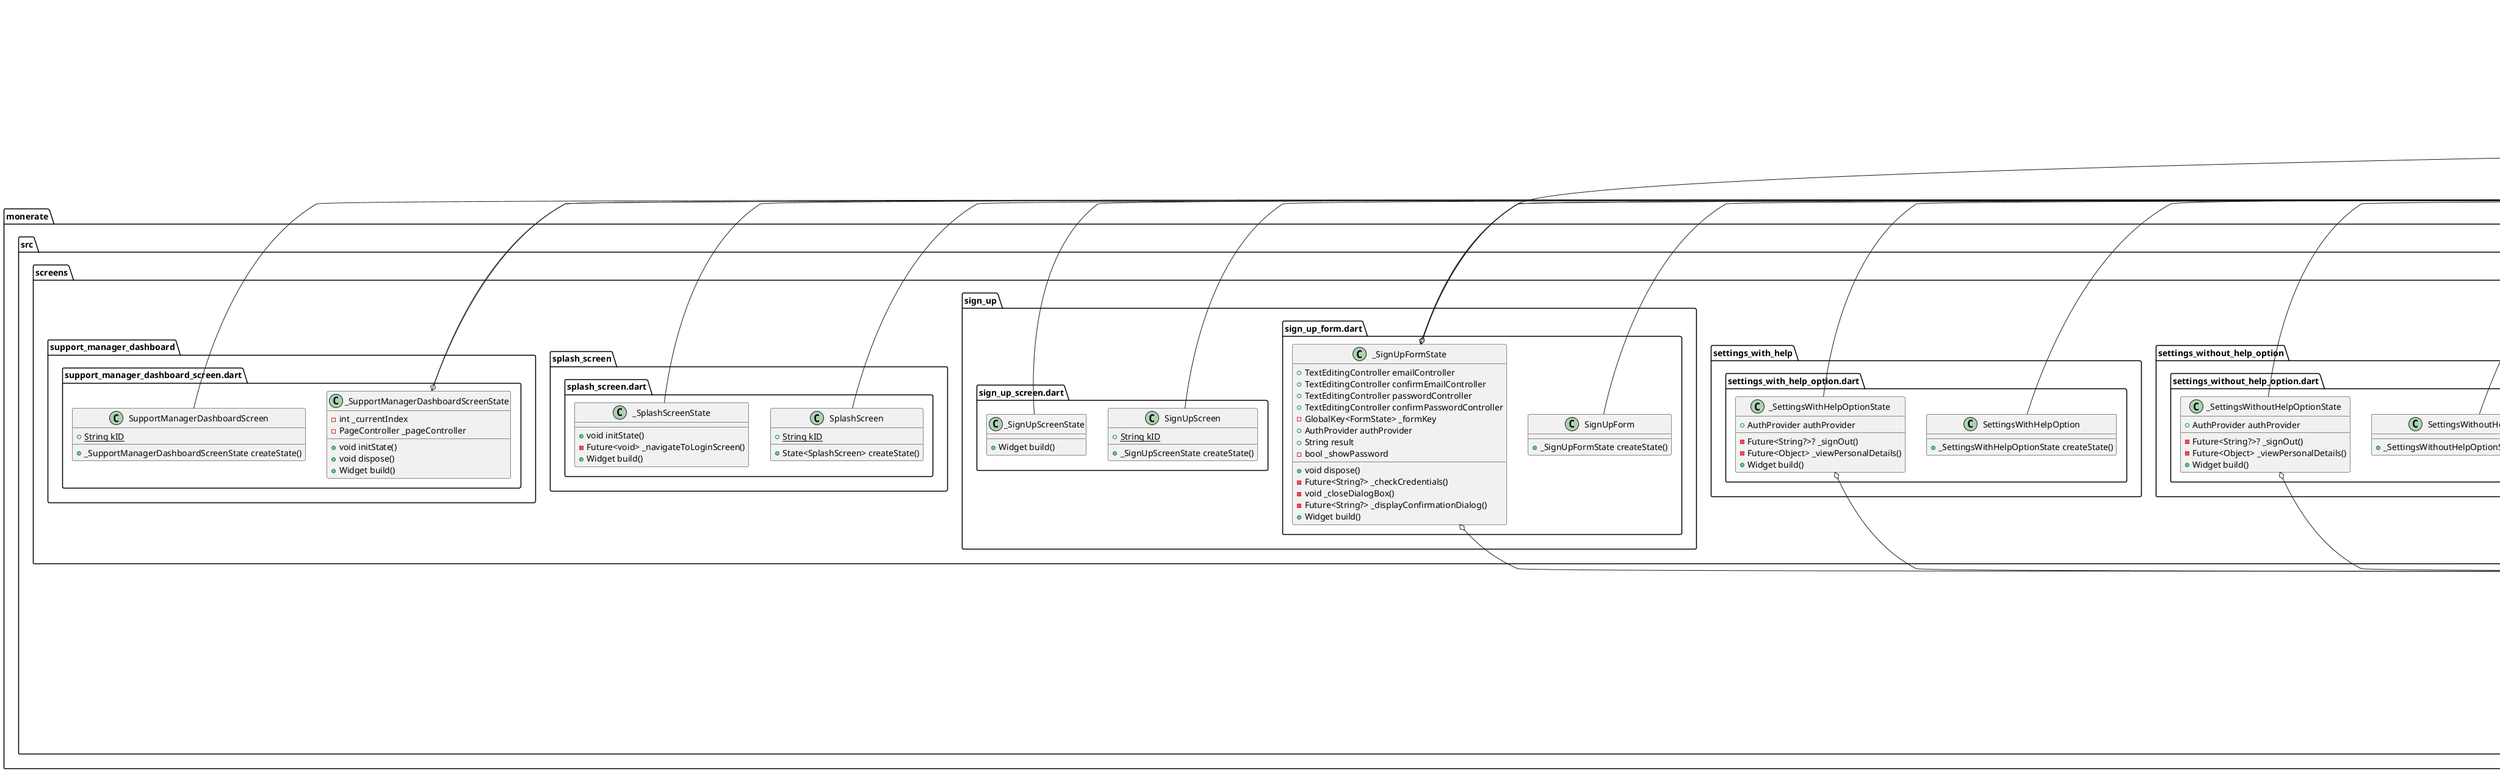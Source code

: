 @startuml
set namespaceSeparator ::

class "monerate::src::screens::change_email::change_email_screen.dart::ChangeEmailScreen" {
  {static} +String kID
  +_ChangeEmailScreenState createState()
}

"flutter::src::widgets::framework.dart::StatefulWidget" <|-- "monerate::src::screens::change_email::change_email_screen.dart::ChangeEmailScreen"

class "monerate::src::screens::change_email::change_email_screen.dart::_ChangeEmailScreenState" {
  +TextEditingController newEmailController
  +TextEditingController confirmEmailController
  +TextEditingController passwordController
  -GlobalKey<FormState> _formKey
  -bool _showPassword
  +AuthProvider authProvider
  +void dispose()
  -void _closeDialogBox()
  -Future<String?> _updateEmail()
  -Future<String?> _displayConfirmationDialog()
  +Widget build()
}

"monerate::src::screens::change_email::change_email_screen.dart::_ChangeEmailScreenState" o-- "flutter::src::widgets::editable_text.dart::TextEditingController"
"monerate::src::screens::change_email::change_email_screen.dart::_ChangeEmailScreenState" o-- "flutter::src::widgets::framework.dart::GlobalKey<FormState>"
"monerate::src::screens::change_email::change_email_screen.dart::_ChangeEmailScreenState" o-- "monerate::src::providers::auth_provider.dart::AuthProvider"
"flutter::src::widgets::framework.dart::State" <|-- "monerate::src::screens::change_email::change_email_screen.dart::_ChangeEmailScreenState"

class "monerate::src::screens::change_password::change_password_screen.dart::ChangePasswordScreen" {
  {static} +String kID
  +_ChangePasswordScreenState createState()
}

"flutter::src::widgets::framework.dart::StatefulWidget" <|-- "monerate::src::screens::change_password::change_password_screen.dart::ChangePasswordScreen"

class "monerate::src::screens::change_password::change_password_screen.dart::_ChangePasswordScreenState" {
  +TextEditingController oldPasswordController
  +TextEditingController newPasswordController
  +TextEditingController confirmNewPasswordController
  -GlobalKey<FormState> _formKey
  -bool _showPassword
  +AuthProvider authProvider
  +void dispose()
  -void _closeDialogBox()
  -Future<String?> _updatePassword()
  -Future<String?> _displayConfirmationDialog()
  +Widget build()
}

"monerate::src::screens::change_password::change_password_screen.dart::_ChangePasswordScreenState" o-- "flutter::src::widgets::editable_text.dart::TextEditingController"
"monerate::src::screens::change_password::change_password_screen.dart::_ChangePasswordScreenState" o-- "flutter::src::widgets::framework.dart::GlobalKey<FormState>"
"monerate::src::screens::change_password::change_password_screen.dart::_ChangePasswordScreenState" o-- "monerate::src::providers::auth_provider.dart::AuthProvider"
"flutter::src::widgets::framework.dart::State" <|-- "monerate::src::screens::change_password::change_password_screen.dart::_ChangePasswordScreenState"

class "monerate::src::screens::complete_profile::complete_profile_screen.dart::CompleteProfileScreen" {
  {static} +String kID
  +_CompleteProfileScreenState createState()
}

"flutter::src::widgets::framework.dart::StatefulWidget" <|-- "monerate::src::screens::complete_profile::complete_profile_screen.dart::CompleteProfileScreen"

class "monerate::src::screens::complete_profile::complete_profile_screen.dart::_CompleteProfileScreenState" {
  -int _currentIndex
  -PageController _pageController
  +void initState()
  +void dispose()
  +Widget build()
}

"monerate::src::screens::complete_profile::complete_profile_screen.dart::_CompleteProfileScreenState" o-- "flutter::src::widgets::page_view.dart::PageController"
"flutter::src::widgets::framework.dart::State" <|-- "monerate::src::screens::complete_profile::complete_profile_screen.dart::_CompleteProfileScreenState"

class "monerate::src::screens::complete_profile::end_user::complete_end_user_profile.dart::CompleteEndUserProfile" {
  {static} +String kID
  +_CompleteEndUserProfileState createState()
}

"flutter::src::widgets::framework.dart::StatefulWidget" <|-- "monerate::src::screens::complete_profile::end_user::complete_end_user_profile.dart::CompleteEndUserProfile"

class "monerate::src::screens::complete_profile::end_user::complete_end_user_profile.dart::_CompleteEndUserProfileState" {
  +TextEditingController firstNameController
  +TextEditingController lastNameController
  -GlobalKey<FormState> _formKey
  +AuthProvider authProvider
  +void dispose()
  +Widget build()
  -Future<String?> _updateProfile()
}

"monerate::src::screens::complete_profile::end_user::complete_end_user_profile.dart::_CompleteEndUserProfileState" o-- "flutter::src::widgets::editable_text.dart::TextEditingController"
"monerate::src::screens::complete_profile::end_user::complete_end_user_profile.dart::_CompleteEndUserProfileState" o-- "flutter::src::widgets::framework.dart::GlobalKey<FormState>"
"monerate::src::screens::complete_profile::end_user::complete_end_user_profile.dart::_CompleteEndUserProfileState" o-- "monerate::src::providers::auth_provider.dart::AuthProvider"
"flutter::src::widgets::framework.dart::State" <|-- "monerate::src::screens::complete_profile::end_user::complete_end_user_profile.dart::_CompleteEndUserProfileState"

class "monerate::src::screens::complete_profile::end_user::end_user_tab.dart::EndUserTab" {
  +_EndUserTabState createState()
}

"flutter::src::widgets::framework.dart::StatefulWidget" <|-- "monerate::src::screens::complete_profile::end_user::end_user_tab.dart::EndUserTab"

class "monerate::src::screens::complete_profile::end_user::end_user_tab.dart::_EndUserTabState" {
  +Widget build()
}

"flutter::src::widgets::framework.dart::State" <|-- "monerate::src::screens::complete_profile::end_user::end_user_tab.dart::_EndUserTabState"

class "monerate::src::screens::complete_profile::financial_advisor::complete_financial_advisor_profile.dart::CompleteFinancialAdvisorProfile" {
  {static} +String kID
  +_CompleteFinancialAdvisorProfileState createState()
}

"flutter::src::widgets::framework.dart::StatefulWidget" <|-- "monerate::src::screens::complete_profile::financial_advisor::complete_financial_advisor_profile.dart::CompleteFinancialAdvisorProfile"

class "monerate::src::screens::complete_profile::financial_advisor::complete_financial_advisor_profile.dart::_CompleteFinancialAdvisorProfileState" {
  +TextEditingController firstNameController
  +TextEditingController lastNameController
  +TextEditingController licenseIDController
  -GlobalKey<FormState> _formKey
  +AuthProvider authProvider
  +void dispose()
  +Widget build()
  -Future<String?> _updateProfile()
}

"monerate::src::screens::complete_profile::financial_advisor::complete_financial_advisor_profile.dart::_CompleteFinancialAdvisorProfileState" o-- "flutter::src::widgets::editable_text.dart::TextEditingController"
"monerate::src::screens::complete_profile::financial_advisor::complete_financial_advisor_profile.dart::_CompleteFinancialAdvisorProfileState" o-- "flutter::src::widgets::framework.dart::GlobalKey<FormState>"
"monerate::src::screens::complete_profile::financial_advisor::complete_financial_advisor_profile.dart::_CompleteFinancialAdvisorProfileState" o-- "monerate::src::providers::auth_provider.dart::AuthProvider"
"flutter::src::widgets::framework.dart::State" <|-- "monerate::src::screens::complete_profile::financial_advisor::complete_financial_advisor_profile.dart::_CompleteFinancialAdvisorProfileState"

class "monerate::src::screens::complete_profile::financial_advisor::financial_advisor_tab.dart::FinancialAdvisorTab" {
  +_FinancialAdvisorTabState createState()
}

"flutter::src::widgets::framework.dart::StatefulWidget" <|-- "monerate::src::screens::complete_profile::financial_advisor::financial_advisor_tab.dart::FinancialAdvisorTab"

class "monerate::src::screens::complete_profile::financial_advisor::financial_advisor_tab.dart::_FinancialAdvisorTabState" {
  +Widget build()
}

"flutter::src::widgets::framework.dart::State" <|-- "monerate::src::screens::complete_profile::financial_advisor::financial_advisor_tab.dart::_FinancialAdvisorTabState"

class "monerate::src::screens::complete_profile::support_manager::complete_support_manager_profile.dart::CompleteSupportManagerProfile" {
  {static} +String kID
  +_CompleteSupportManagerProfileState createState()
}

"flutter::src::widgets::framework.dart::StatefulWidget" <|-- "monerate::src::screens::complete_profile::support_manager::complete_support_manager_profile.dart::CompleteSupportManagerProfile"

class "monerate::src::screens::complete_profile::support_manager::complete_support_manager_profile.dart::_CompleteSupportManagerProfileState" {
  +TextEditingController firstNameController
  +TextEditingController lastNameController
  -GlobalKey<FormState> _formKey
  +AuthProvider authProvider
  +void dispose()
  +Widget build()
  -Future<String?> _updateProfile()
}

"monerate::src::screens::complete_profile::support_manager::complete_support_manager_profile.dart::_CompleteSupportManagerProfileState" o-- "flutter::src::widgets::editable_text.dart::TextEditingController"
"monerate::src::screens::complete_profile::support_manager::complete_support_manager_profile.dart::_CompleteSupportManagerProfileState" o-- "flutter::src::widgets::framework.dart::GlobalKey<FormState>"
"monerate::src::screens::complete_profile::support_manager::complete_support_manager_profile.dart::_CompleteSupportManagerProfileState" o-- "monerate::src::providers::auth_provider.dart::AuthProvider"
"flutter::src::widgets::framework.dart::State" <|-- "monerate::src::screens::complete_profile::support_manager::complete_support_manager_profile.dart::_CompleteSupportManagerProfileState"

class "monerate::src::screens::complete_profile::support_manager::support_manager_tab.dart::SupportManagerTab" {
  +_SupportManagerTabState createState()
}

"flutter::src::widgets::framework.dart::StatefulWidget" <|-- "monerate::src::screens::complete_profile::support_manager::support_manager_tab.dart::SupportManagerTab"

class "monerate::src::screens::complete_profile::support_manager::support_manager_tab.dart::_SupportManagerTabState" {
  +Widget build()
}

"flutter::src::widgets::framework.dart::State" <|-- "monerate::src::screens::complete_profile::support_manager::support_manager_tab.dart::_SupportManagerTabState"

class "monerate::src::screens::end_user_dashboard::balances_tab.dart::AccountBalancesTab" {
  +String uid
  +_AccountBalancesTabState createState()
}

"flutter::src::widgets::framework.dart::StatefulWidget" <|-- "monerate::src::screens::end_user_dashboard::balances_tab.dart::AccountBalancesTab"

class "monerate::src::screens::end_user_dashboard::balances_tab.dart::_AccountBalancesTabState" {
  +AuthProvider authProvider
  +DatabaseProvider databaseProvider
  +Stream<QuerySnapshot<Object?>> balanceStream
  +OpenBankingProvider openBankingProvider
  +LinkTokenConfiguration linkTokenConfiguration
  +void initState()
  +dynamic getBalances()
  -void _onSuccessCallback()
  -void _onExitCallback()
  -Future<void> _connectToPlaid()
  +Widget build()
}

"monerate::src::screens::end_user_dashboard::balances_tab.dart::_AccountBalancesTabState" o-- "monerate::src::providers::auth_provider.dart::AuthProvider"
"monerate::src::screens::end_user_dashboard::balances_tab.dart::_AccountBalancesTabState" o-- "monerate::src::providers::database_provider.dart::DatabaseProvider"
"monerate::src::screens::end_user_dashboard::balances_tab.dart::_AccountBalancesTabState" o-- "dart::async::Stream<QuerySnapshot<Object>>"
"monerate::src::screens::end_user_dashboard::balances_tab.dart::_AccountBalancesTabState" o-- "monerate::src::providers::open_banking_provider.dart::OpenBankingProvider"
"monerate::src::screens::end_user_dashboard::balances_tab.dart::_AccountBalancesTabState" o-- "plaid_flutter::src::core::link_configuration.dart::LinkTokenConfiguration"
"flutter::src::widgets::framework.dart::State" <|-- "monerate::src::screens::end_user_dashboard::balances_tab.dart::_AccountBalancesTabState"

class "monerate::src::screens::end_user_dashboard::end_user_dashboard_screen.dart::EndUserDashboardScreen" {
  {static} +String kID
  +_EndUserDashboardScreenState createState()
}

"flutter::src::widgets::framework.dart::StatefulWidget" <|-- "monerate::src::screens::end_user_dashboard::end_user_dashboard_screen.dart::EndUserDashboardScreen"

class "monerate::src::screens::end_user_dashboard::end_user_dashboard_screen.dart::_EndUserDashboardScreenState" {
  -int _currentIndex
  +String uid
  -PageController _pageController
  +AuthProvider authProvider
  +DatabaseProvider databaseProvider
  +void initState()
  +void dispose()
  +Future<void> getCurrentUser()
  +Widget build()
}

"monerate::src::screens::end_user_dashboard::end_user_dashboard_screen.dart::_EndUserDashboardScreenState" o-- "flutter::src::widgets::page_view.dart::PageController"
"monerate::src::screens::end_user_dashboard::end_user_dashboard_screen.dart::_EndUserDashboardScreenState" o-- "monerate::src::providers::auth_provider.dart::AuthProvider"
"monerate::src::screens::end_user_dashboard::end_user_dashboard_screen.dart::_EndUserDashboardScreenState" o-- "monerate::src::providers::database_provider.dart::DatabaseProvider"
"flutter::src::widgets::framework.dart::State" <|-- "monerate::src::screens::end_user_dashboard::end_user_dashboard_screen.dart::_EndUserDashboardScreenState"

class "monerate::src::screens::end_user_dashboard::news::news_article_screen.dart::NewsArticleScreen" {
  +String url
  +_NewsArticleScreenState createState()
}

"flutter::src::widgets::framework.dart::StatefulWidget" <|-- "monerate::src::screens::end_user_dashboard::news::news_article_screen.dart::NewsArticleScreen"

class "monerate::src::screens::end_user_dashboard::news::news_article_screen.dart::_NewsArticleScreenState" {
  -Completer<WebViewController> _completer
  +void initState()
  +Widget build()
}

"monerate::src::screens::end_user_dashboard::news::news_article_screen.dart::_NewsArticleScreenState" o-- "dart::async::Completer<WebViewController>"
"flutter::src::widgets::framework.dart::State" <|-- "monerate::src::screens::end_user_dashboard::news::news_article_screen.dart::_NewsArticleScreenState"

class "monerate::src::screens::end_user_dashboard::news::news_tab.dart::NewsTab" {
  +_NewsTabState createState()
}

"flutter::src::widgets::framework.dart::StatefulWidget" <|-- "monerate::src::screens::end_user_dashboard::news::news_tab.dart::NewsTab"

class "monerate::src::screens::end_user_dashboard::news::news_tab.dart::_NewsTabState" {
  +List<ArticleModel> articles
  +YahooFinanceProvider yahooFinanceProvider
  +Future<Object> articleData
  +void initState()
  -Future<void> _refresh()
  +Widget build()
}

"monerate::src::screens::end_user_dashboard::news::news_tab.dart::_NewsTabState" o-- "monerate::src::providers::yahoo_finance_provider.dart::YahooFinanceProvider"
"flutter::src::widgets::framework.dart::State" <|-- "monerate::src::screens::end_user_dashboard::news::news_tab.dart::_NewsTabState"

class "monerate::src::screens::financial_advisor_dashboard::financial_advisor_dashboard.dart::FinancialAdvisorDashboardScreen" {
  {static} +String kID
  +_FinancialAdvisorDashboardScreenState createState()
}

"flutter::src::widgets::framework.dart::StatefulWidget" <|-- "monerate::src::screens::financial_advisor_dashboard::financial_advisor_dashboard.dart::FinancialAdvisorDashboardScreen"

class "monerate::src::screens::financial_advisor_dashboard::financial_advisor_dashboard.dart::_FinancialAdvisorDashboardScreenState" {
  -int _currentIndex
  -PageController _pageController
  +void initState()
  +void dispose()
  +Widget build()
}

"monerate::src::screens::financial_advisor_dashboard::financial_advisor_dashboard.dart::_FinancialAdvisorDashboardScreenState" o-- "flutter::src::widgets::page_view.dart::PageController"
"flutter::src::widgets::framework.dart::State" <|-- "monerate::src::screens::financial_advisor_dashboard::financial_advisor_dashboard.dart::_FinancialAdvisorDashboardScreenState"

class "monerate::src::screens::forgot_password::forgot_password_form.dart::ForgotPasswordForm" {
  +_ForgotPasswordFormState createState()
}

"flutter::src::widgets::framework.dart::StatefulWidget" <|-- "monerate::src::screens::forgot_password::forgot_password_form.dart::ForgotPasswordForm"

class "monerate::src::screens::forgot_password::forgot_password_form.dart::_ForgotPasswordFormState" {
  +TextEditingController emailController
  -GlobalKey<FormState> _formKey
  +AuthProvider authProvider
  +String result
  +void dispose()
  -void _closeDialogBox()
  -Future<String?> _sendPasswordResetEmail()
  -Future<String?> _displayConfirmationDialog()
  +Widget build()
}

"monerate::src::screens::forgot_password::forgot_password_form.dart::_ForgotPasswordFormState" o-- "flutter::src::widgets::editable_text.dart::TextEditingController"
"monerate::src::screens::forgot_password::forgot_password_form.dart::_ForgotPasswordFormState" o-- "flutter::src::widgets::framework.dart::GlobalKey<FormState>"
"monerate::src::screens::forgot_password::forgot_password_form.dart::_ForgotPasswordFormState" o-- "monerate::src::providers::auth_provider.dart::AuthProvider"
"flutter::src::widgets::framework.dart::State" <|-- "monerate::src::screens::forgot_password::forgot_password_form.dart::_ForgotPasswordFormState"

class "monerate::src::screens::forgot_password::forgot_password_screen.dart::ForgotPasswordScreen" {
  {static} +String kID
  +_ForgotPasswordScreenState createState()
}

"flutter::src::widgets::framework.dart::StatefulWidget" <|-- "monerate::src::screens::forgot_password::forgot_password_screen.dart::ForgotPasswordScreen"

class "monerate::src::screens::forgot_password::forgot_password_screen.dart::_ForgotPasswordScreenState" {
  +Widget build()
}

"flutter::src::widgets::framework.dart::State" <|-- "monerate::src::screens::forgot_password::forgot_password_screen.dart::_ForgotPasswordScreenState"

class "monerate::src::screens::login::login_form.dart::LoginForm" {
  +_LoginFormState createState()
}

"flutter::src::widgets::framework.dart::StatefulWidget" <|-- "monerate::src::screens::login::login_form.dart::LoginForm"

class "monerate::src::screens::login::login_form.dart::_LoginFormState" {
  +TextEditingController emailController
  +TextEditingController passwordController
  -GlobalKey<FormState> _formKey
  -bool _showPassword
  +AuthProvider authProvider
  +String verified
  +Object completeProfile
  +void dispose()
  -Future<String?> _checkCredentials()
  -Future<String?> _getUserType()
  -Future<Object> _isProfileComplete()
  +Widget build()
}

"monerate::src::screens::login::login_form.dart::_LoginFormState" o-- "flutter::src::widgets::editable_text.dart::TextEditingController"
"monerate::src::screens::login::login_form.dart::_LoginFormState" o-- "flutter::src::widgets::framework.dart::GlobalKey<FormState>"
"monerate::src::screens::login::login_form.dart::_LoginFormState" o-- "monerate::src::providers::auth_provider.dart::AuthProvider"
"flutter::src::widgets::framework.dart::State" <|-- "monerate::src::screens::login::login_form.dart::_LoginFormState"

class "monerate::src::screens::login::login_screen.dart::LoginScreen" {
  {static} +String kID
  +_LoginScreenState createState()
}

"flutter::src::widgets::framework.dart::StatefulWidget" <|-- "monerate::src::screens::login::login_screen.dart::LoginScreen"

class "monerate::src::screens::login::login_screen.dart::_LoginScreenState" {
  +Widget build()
}

"flutter::src::widgets::framework.dart::State" <|-- "monerate::src::screens::login::login_screen.dart::_LoginScreenState"

class "monerate::src::screens::manual_account::manual_account_screen.dart::ManualAccountScreen" {
  {static} +String kID
  +State<ManualAccountScreen> createState()
}

"flutter::src::widgets::framework.dart::StatefulWidget" <|-- "monerate::src::screens::manual_account::manual_account_screen.dart::ManualAccountScreen"

class "monerate::src::screens::manual_account::manual_account_screen.dart::_ManualAccountScreenState" {
  +TextEditingController nameController
  +TextEditingController valueController
  -GlobalKey<FormState> _formKey
  +AuthProvider authProvider
  -Future<bool> _addAccount()
  +Widget build()
}

"monerate::src::screens::manual_account::manual_account_screen.dart::_ManualAccountScreenState" o-- "flutter::src::widgets::editable_text.dart::TextEditingController"
"monerate::src::screens::manual_account::manual_account_screen.dart::_ManualAccountScreenState" o-- "flutter::src::widgets::framework.dart::GlobalKey<FormState>"
"monerate::src::screens::manual_account::manual_account_screen.dart::_ManualAccountScreenState" o-- "monerate::src::providers::auth_provider.dart::AuthProvider"
"flutter::src::widgets::framework.dart::State" <|-- "monerate::src::screens::manual_account::manual_account_screen.dart::_ManualAccountScreenState"

class "monerate::src::screens::profile::view_profile_screen.dart::ViewProfileScreen" {
  {static} +String kID
  +_ViewProfileScreenState createState()
}

"flutter::src::widgets::framework.dart::StatefulWidget" <|-- "monerate::src::screens::profile::view_profile_screen.dart::ViewProfileScreen"

class "monerate::src::screens::profile::view_profile_screen.dart::_ViewProfileScreenState" {
  +Widget build()
}

"flutter::src::widgets::framework.dart::State" <|-- "monerate::src::screens::profile::view_profile_screen.dart::_ViewProfileScreenState"

class "monerate::src::screens::search_investment::provide_investment_details.dart::ProvideInvestmentDetails" {
  +TickerModel investment
  +_ProvideInvestmentDetailsState createState()
}

"monerate::src::screens::search_investment::provide_investment_details.dart::ProvideInvestmentDetails" o-- "monerate::src::models::ticker_model.dart::TickerModel"
"flutter::src::widgets::framework.dart::StatefulWidget" <|-- "monerate::src::screens::search_investment::provide_investment_details.dart::ProvideInvestmentDetails"

class "monerate::src::screens::search_investment::provide_investment_details.dart::_ProvideInvestmentDetailsState" {
  +TextEditingController amountOwnedController
  -GlobalKey<FormState> _formKey
  +YahooFinanceProvider yahooFinanceProvider
  +AuthProvider authProvider
  +void dispose()
  -Future<bool> _addInvestment()
  +Widget build()
}

"monerate::src::screens::search_investment::provide_investment_details.dart::_ProvideInvestmentDetailsState" o-- "flutter::src::widgets::editable_text.dart::TextEditingController"
"monerate::src::screens::search_investment::provide_investment_details.dart::_ProvideInvestmentDetailsState" o-- "flutter::src::widgets::framework.dart::GlobalKey<FormState>"
"monerate::src::screens::search_investment::provide_investment_details.dart::_ProvideInvestmentDetailsState" o-- "monerate::src::providers::yahoo_finance_provider.dart::YahooFinanceProvider"
"monerate::src::screens::search_investment::provide_investment_details.dart::_ProvideInvestmentDetailsState" o-- "monerate::src::providers::auth_provider.dart::AuthProvider"
"flutter::src::widgets::framework.dart::State" <|-- "monerate::src::screens::search_investment::provide_investment_details.dart::_ProvideInvestmentDetailsState"

class "monerate::src::screens::search_investment::search_investment_screen.dart::SearchInvestmentScreen" {
  {static} +String kID
  +_SearchInvestmentScreenState createState()
}

"flutter::src::widgets::framework.dart::StatefulWidget" <|-- "monerate::src::screens::search_investment::search_investment_screen.dart::SearchInvestmentScreen"

class "monerate::src::screens::search_investment::search_investment_screen.dart::_SearchInvestmentScreenState" {
  +TextEditingController searchController
  +List<TickerModel> investments
  +YahooFinanceProvider yahooFinanceProvider
  +void dispose()
  +Future<void> getInvestment()
  +Widget build()
}

"monerate::src::screens::search_investment::search_investment_screen.dart::_SearchInvestmentScreenState" o-- "flutter::src::widgets::editable_text.dart::TextEditingController"
"monerate::src::screens::search_investment::search_investment_screen.dart::_SearchInvestmentScreenState" o-- "monerate::src::providers::yahoo_finance_provider.dart::YahooFinanceProvider"
"flutter::src::widgets::framework.dart::State" <|-- "monerate::src::screens::search_investment::search_investment_screen.dart::_SearchInvestmentScreenState"

class "monerate::src::screens::select_crypto_exchange::provide_api_key.dart::ProvideAPIKey" {
  +String exchangeName
  +_ProvideAPIKeyState createState()
}

"flutter::src::widgets::framework.dart::StatefulWidget" <|-- "monerate::src::screens::select_crypto_exchange::provide_api_key.dart::ProvideAPIKey"

class "monerate::src::screens::select_crypto_exchange::provide_api_key.dart::_ProvideAPIKeyState" {
  +TextEditingController apiKeyController
  +TextEditingController secretKeyController
  -GlobalKey<FormState> _formKey
  +BinanceExchangeProvider binanceExchangeProvider
  +void dispose()
  +Future<bool?> connectToExchange()
  +Widget build()
}

"monerate::src::screens::select_crypto_exchange::provide_api_key.dart::_ProvideAPIKeyState" o-- "flutter::src::widgets::editable_text.dart::TextEditingController"
"monerate::src::screens::select_crypto_exchange::provide_api_key.dart::_ProvideAPIKeyState" o-- "flutter::src::widgets::framework.dart::GlobalKey<FormState>"
"monerate::src::screens::select_crypto_exchange::provide_api_key.dart::_ProvideAPIKeyState" o-- "monerate::src::providers::binance_exchange_provider.dart::BinanceExchangeProvider"
"flutter::src::widgets::framework.dart::State" <|-- "monerate::src::screens::select_crypto_exchange::provide_api_key.dart::_ProvideAPIKeyState"

class "monerate::src::screens::select_crypto_exchange::select_crypto_exchange_screen.dart::SelectCryptoExchangeScreen" {
  {static} +String kID
  +_SelectCryptoExchangeScreenState createState()
}

"flutter::src::widgets::framework.dart::StatefulWidget" <|-- "monerate::src::screens::select_crypto_exchange::select_crypto_exchange_screen.dart::SelectCryptoExchangeScreen"

class "monerate::src::screens::select_crypto_exchange::select_crypto_exchange_screen.dart::_SelectCryptoExchangeScreenState" {
  +Widget build()
}

"flutter::src::widgets::framework.dart::State" <|-- "monerate::src::screens::select_crypto_exchange::select_crypto_exchange_screen.dart::_SelectCryptoExchangeScreenState"

class "monerate::src::screens::settings_without_help_option::settings_without_help_option.dart::SettingsWithoutHelpOption" {
  +_SettingsWithoutHelpOptionState createState()
}

"flutter::src::widgets::framework.dart::StatefulWidget" <|-- "monerate::src::screens::settings_without_help_option::settings_without_help_option.dart::SettingsWithoutHelpOption"

class "monerate::src::screens::settings_without_help_option::settings_without_help_option.dart::_SettingsWithoutHelpOptionState" {
  +AuthProvider authProvider
  -Future<String?>? _signOut()
  -Future<Object> _viewPersonalDetails()
  +Widget build()
}

"monerate::src::screens::settings_without_help_option::settings_without_help_option.dart::_SettingsWithoutHelpOptionState" o-- "monerate::src::providers::auth_provider.dart::AuthProvider"
"flutter::src::widgets::framework.dart::State" <|-- "monerate::src::screens::settings_without_help_option::settings_without_help_option.dart::_SettingsWithoutHelpOptionState"

class "monerate::src::screens::settings_with_help::settings_with_help_option.dart::SettingsWithHelpOption" {
  +_SettingsWithHelpOptionState createState()
}

"flutter::src::widgets::framework.dart::StatefulWidget" <|-- "monerate::src::screens::settings_with_help::settings_with_help_option.dart::SettingsWithHelpOption"

class "monerate::src::screens::settings_with_help::settings_with_help_option.dart::_SettingsWithHelpOptionState" {
  +AuthProvider authProvider
  -Future<String?>? _signOut()
  -Future<Object> _viewPersonalDetails()
  +Widget build()
}

"monerate::src::screens::settings_with_help::settings_with_help_option.dart::_SettingsWithHelpOptionState" o-- "monerate::src::providers::auth_provider.dart::AuthProvider"
"flutter::src::widgets::framework.dart::State" <|-- "monerate::src::screens::settings_with_help::settings_with_help_option.dart::_SettingsWithHelpOptionState"

class "monerate::src::screens::sign_up::sign_up_form.dart::SignUpForm" {
  +_SignUpFormState createState()
}

"flutter::src::widgets::framework.dart::StatefulWidget" <|-- "monerate::src::screens::sign_up::sign_up_form.dart::SignUpForm"

class "monerate::src::screens::sign_up::sign_up_form.dart::_SignUpFormState" {
  +TextEditingController emailController
  +TextEditingController confirmEmailController
  +TextEditingController passwordController
  +TextEditingController confirmPasswordController
  -GlobalKey<FormState> _formKey
  +AuthProvider authProvider
  +String result
  -bool _showPassword
  +void dispose()
  -Future<String?> _checkCredentials()
  -void _closeDialogBox()
  -Future<String?> _displayConfirmationDialog()
  +Widget build()
}

"monerate::src::screens::sign_up::sign_up_form.dart::_SignUpFormState" o-- "flutter::src::widgets::editable_text.dart::TextEditingController"
"monerate::src::screens::sign_up::sign_up_form.dart::_SignUpFormState" o-- "flutter::src::widgets::framework.dart::GlobalKey<FormState>"
"monerate::src::screens::sign_up::sign_up_form.dart::_SignUpFormState" o-- "monerate::src::providers::auth_provider.dart::AuthProvider"
"flutter::src::widgets::framework.dart::State" <|-- "monerate::src::screens::sign_up::sign_up_form.dart::_SignUpFormState"

class "monerate::src::screens::sign_up::sign_up_screen.dart::SignUpScreen" {
  {static} +String kID
  +_SignUpScreenState createState()
}

"flutter::src::widgets::framework.dart::StatefulWidget" <|-- "monerate::src::screens::sign_up::sign_up_screen.dart::SignUpScreen"

class "monerate::src::screens::sign_up::sign_up_screen.dart::_SignUpScreenState" {
  +Widget build()
}

"flutter::src::widgets::framework.dart::State" <|-- "monerate::src::screens::sign_up::sign_up_screen.dart::_SignUpScreenState"

class "monerate::src::screens::splash_screen::splash_screen.dart::SplashScreen" {
  {static} +String kID
  +State<SplashScreen> createState()
}

"flutter::src::widgets::framework.dart::StatefulWidget" <|-- "monerate::src::screens::splash_screen::splash_screen.dart::SplashScreen"

class "monerate::src::screens::splash_screen::splash_screen.dart::_SplashScreenState" {
  +void initState()
  -Future<void> _navigateToLoginScreen()
  +Widget build()
}

"flutter::src::widgets::framework.dart::State" <|-- "monerate::src::screens::splash_screen::splash_screen.dart::_SplashScreenState"

class "monerate::src::screens::support_manager_dashboard::support_manager_dashboard_screen.dart::SupportManagerDashboardScreen" {
  {static} +String kID
  +_SupportManagerDashboardScreenState createState()
}

"flutter::src::widgets::framework.dart::StatefulWidget" <|-- "monerate::src::screens::support_manager_dashboard::support_manager_dashboard_screen.dart::SupportManagerDashboardScreen"

class "monerate::src::screens::support_manager_dashboard::support_manager_dashboard_screen.dart::_SupportManagerDashboardScreenState" {
  -int _currentIndex
  -PageController _pageController
  +void initState()
  +void dispose()
  +Widget build()
}

"monerate::src::screens::support_manager_dashboard::support_manager_dashboard_screen.dart::_SupportManagerDashboardScreenState" o-- "flutter::src::widgets::page_view.dart::PageController"
"flutter::src::widgets::framework.dart::State" <|-- "monerate::src::screens::support_manager_dashboard::support_manager_dashboard_screen.dart::_SupportManagerDashboardScreenState"


@enduml